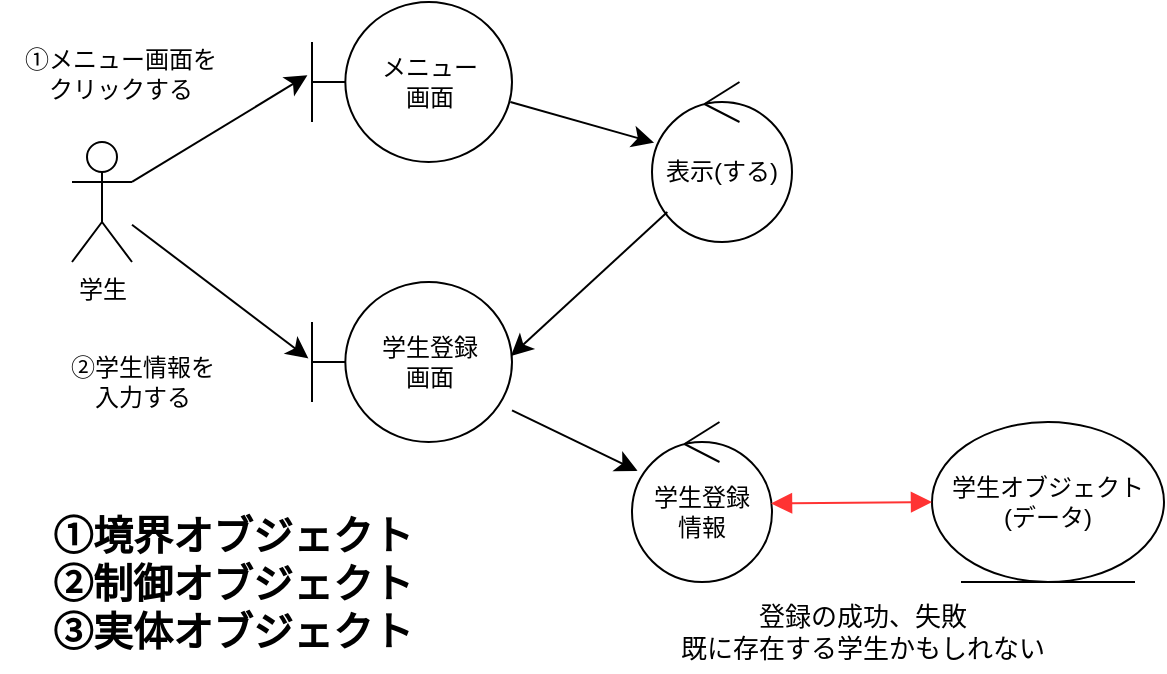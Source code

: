 <mxfile version="28.2.0">
  <diagram id="2PrP-n84pShUk8Uf-lxW" name="ページ1">
    <mxGraphModel dx="697" dy="863" grid="1" gridSize="10" guides="1" tooltips="1" connect="1" arrows="1" fold="1" page="1" pageScale="1" pageWidth="827" pageHeight="1169" math="0" shadow="0">
      <root>
        <mxCell id="0" />
        <mxCell id="1" parent="0" />
        <mxCell id="5dLRTpEhYtrTytqZXQKP-15" value="" style="edgeStyle=none;curved=1;rounded=0;orthogonalLoop=1;jettySize=auto;html=1;fontSize=12;startSize=8;endSize=8;entryX=-0.018;entryY=0.478;entryDx=0;entryDy=0;entryPerimeter=0;" edge="1" parent="1" source="5dLRTpEhYtrTytqZXQKP-2" target="5dLRTpEhYtrTytqZXQKP-13">
          <mxGeometry relative="1" as="geometry" />
        </mxCell>
        <mxCell id="5dLRTpEhYtrTytqZXQKP-2" value="学生" style="shape=umlActor;verticalLabelPosition=bottom;verticalAlign=top;html=1;" vertex="1" parent="1">
          <mxGeometry x="130" y="210" width="30" height="60" as="geometry" />
        </mxCell>
        <mxCell id="5dLRTpEhYtrTytqZXQKP-4" value="メニュー&lt;div&gt;画面&lt;/div&gt;" style="shape=umlBoundary;whiteSpace=wrap;html=1;" vertex="1" parent="1">
          <mxGeometry x="250" y="140" width="100" height="80" as="geometry" />
        </mxCell>
        <mxCell id="5dLRTpEhYtrTytqZXQKP-5" value="" style="endArrow=classic;html=1;rounded=0;fontSize=12;startSize=8;endSize=8;curved=1;entryX=-0.023;entryY=0.458;entryDx=0;entryDy=0;entryPerimeter=0;exitX=1;exitY=0.333;exitDx=0;exitDy=0;exitPerimeter=0;" edge="1" parent="1" source="5dLRTpEhYtrTytqZXQKP-2" target="5dLRTpEhYtrTytqZXQKP-4">
          <mxGeometry width="50" height="50" relative="1" as="geometry">
            <mxPoint x="190" y="290" as="sourcePoint" />
            <mxPoint x="240" y="240" as="targetPoint" />
          </mxGeometry>
        </mxCell>
        <mxCell id="5dLRTpEhYtrTytqZXQKP-6" value="①メニュー画面を&lt;div&gt;クリックする&lt;/div&gt;" style="text;html=1;align=center;verticalAlign=middle;resizable=0;points=[];autosize=1;strokeColor=none;fillColor=none;fontSize=12;" vertex="1" parent="1">
          <mxGeometry x="94" y="156" width="120" height="40" as="geometry" />
        </mxCell>
        <mxCell id="5dLRTpEhYtrTytqZXQKP-8" value="表示&lt;span style=&quot;background-color: transparent; color: light-dark(rgb(0, 0, 0), rgb(255, 255, 255));&quot;&gt;(する)&lt;/span&gt;" style="ellipse;shape=umlControl;whiteSpace=wrap;html=1;" vertex="1" parent="1">
          <mxGeometry x="420" y="180" width="70" height="80" as="geometry" />
        </mxCell>
        <mxCell id="5dLRTpEhYtrTytqZXQKP-11" value="" style="endArrow=classic;html=1;rounded=0;fontSize=12;startSize=8;endSize=8;curved=1;exitX=0.992;exitY=0.625;exitDx=0;exitDy=0;exitPerimeter=0;" edge="1" parent="1" source="5dLRTpEhYtrTytqZXQKP-4" target="5dLRTpEhYtrTytqZXQKP-8">
          <mxGeometry width="50" height="50" relative="1" as="geometry">
            <mxPoint x="350" y="233" as="sourcePoint" />
            <mxPoint x="438" y="180" as="targetPoint" />
          </mxGeometry>
        </mxCell>
        <mxCell id="5dLRTpEhYtrTytqZXQKP-18" value="" style="edgeStyle=none;curved=1;rounded=0;orthogonalLoop=1;jettySize=auto;html=1;fontSize=12;startSize=8;endSize=8;" edge="1" parent="1" source="5dLRTpEhYtrTytqZXQKP-13" target="5dLRTpEhYtrTytqZXQKP-17">
          <mxGeometry relative="1" as="geometry" />
        </mxCell>
        <mxCell id="5dLRTpEhYtrTytqZXQKP-13" value="学生登録&lt;div&gt;画面&lt;/div&gt;" style="shape=umlBoundary;whiteSpace=wrap;html=1;" vertex="1" parent="1">
          <mxGeometry x="250" y="280" width="100" height="80" as="geometry" />
        </mxCell>
        <mxCell id="5dLRTpEhYtrTytqZXQKP-14" value="" style="endArrow=classic;html=1;rounded=0;fontSize=12;startSize=8;endSize=8;curved=1;entryX=0.995;entryY=0.462;entryDx=0;entryDy=0;entryPerimeter=0;" edge="1" parent="1" source="5dLRTpEhYtrTytqZXQKP-8" target="5dLRTpEhYtrTytqZXQKP-13">
          <mxGeometry width="50" height="50" relative="1" as="geometry">
            <mxPoint x="440" y="310" as="sourcePoint" />
            <mxPoint x="552" y="348" as="targetPoint" />
          </mxGeometry>
        </mxCell>
        <mxCell id="5dLRTpEhYtrTytqZXQKP-16" value="②学生情報を&lt;div&gt;入力する&lt;/div&gt;" style="text;html=1;align=center;verticalAlign=middle;resizable=0;points=[];autosize=1;strokeColor=none;fillColor=none;fontSize=12;" vertex="1" parent="1">
          <mxGeometry x="115" y="310" width="100" height="40" as="geometry" />
        </mxCell>
        <mxCell id="5dLRTpEhYtrTytqZXQKP-17" value="学生登録&lt;div&gt;情報&lt;/div&gt;" style="ellipse;shape=umlControl;whiteSpace=wrap;html=1;" vertex="1" parent="1">
          <mxGeometry x="410" y="350" width="70" height="80" as="geometry" />
        </mxCell>
        <mxCell id="5dLRTpEhYtrTytqZXQKP-19" value="学生オブジェクト&lt;div&gt;(データ)&lt;/div&gt;" style="ellipse;shape=umlEntity;whiteSpace=wrap;html=1;" vertex="1" parent="1">
          <mxGeometry x="560" y="350" width="116" height="80" as="geometry" />
        </mxCell>
        <mxCell id="5dLRTpEhYtrTytqZXQKP-20" value="" style="endArrow=block;startArrow=block;endFill=1;startFill=1;html=1;rounded=0;fontSize=12;startSize=8;endSize=8;curved=1;exitX=0.993;exitY=0.509;exitDx=0;exitDy=0;exitPerimeter=0;entryX=0;entryY=0.5;entryDx=0;entryDy=0;strokeColor=#FF3333;" edge="1" parent="1" source="5dLRTpEhYtrTytqZXQKP-17" target="5dLRTpEhYtrTytqZXQKP-19">
          <mxGeometry width="160" relative="1" as="geometry">
            <mxPoint x="540" y="410" as="sourcePoint" />
            <mxPoint x="700" y="410" as="targetPoint" />
          </mxGeometry>
        </mxCell>
        <mxCell id="5dLRTpEhYtrTytqZXQKP-21" value="登録の成功、失敗&lt;div&gt;既に存在する学生かもしれない&lt;/div&gt;" style="text;html=1;align=center;verticalAlign=middle;resizable=0;points=[];autosize=1;strokeColor=none;fillColor=none;fontSize=13;" vertex="1" parent="1">
          <mxGeometry x="420" y="435" width="210" height="40" as="geometry" />
        </mxCell>
        <mxCell id="5dLRTpEhYtrTytqZXQKP-23" value="①境界オブジェクト&lt;div&gt;②制御オブジェクト&lt;/div&gt;&lt;div&gt;③実体オブジェクト&lt;/div&gt;" style="text;html=1;align=center;verticalAlign=middle;resizable=0;points=[];autosize=1;strokeColor=none;fillColor=none;fontSize=20;fontStyle=1" vertex="1" parent="1">
          <mxGeometry x="110" y="385" width="200" height="90" as="geometry" />
        </mxCell>
      </root>
    </mxGraphModel>
  </diagram>
</mxfile>
